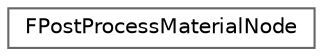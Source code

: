digraph "Graphical Class Hierarchy"
{
 // INTERACTIVE_SVG=YES
 // LATEX_PDF_SIZE
  bgcolor="transparent";
  edge [fontname=Helvetica,fontsize=10,labelfontname=Helvetica,labelfontsize=10];
  node [fontname=Helvetica,fontsize=10,shape=box,height=0.2,width=0.4];
  rankdir="LR";
  Node0 [id="Node000000",label="FPostProcessMaterialNode",height=0.2,width=0.4,color="grey40", fillcolor="white", style="filled",URL="$d7/d18/structFPostProcessMaterialNode.html",tooltip=" "];
}
